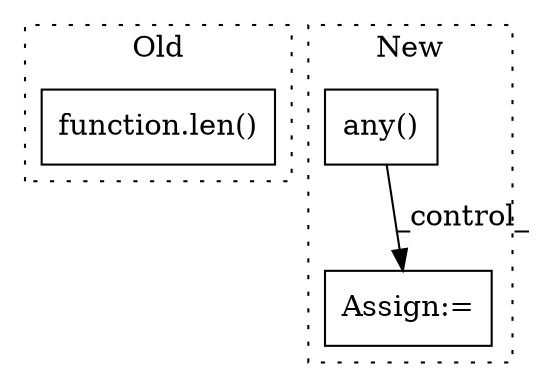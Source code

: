digraph G {
subgraph cluster0 {
1 [label="function.len()" a="75" s="2235,2244" l="4,1" shape="box"];
label = "Old";
style="dotted";
}
subgraph cluster1 {
2 [label="any()" a="75" s="2351,2375" l="7,1" shape="box"];
3 [label="Assign:=" a="68" s="3463" l="4" shape="box"];
label = "New";
style="dotted";
}
2 -> 3 [label="_control_"];
}